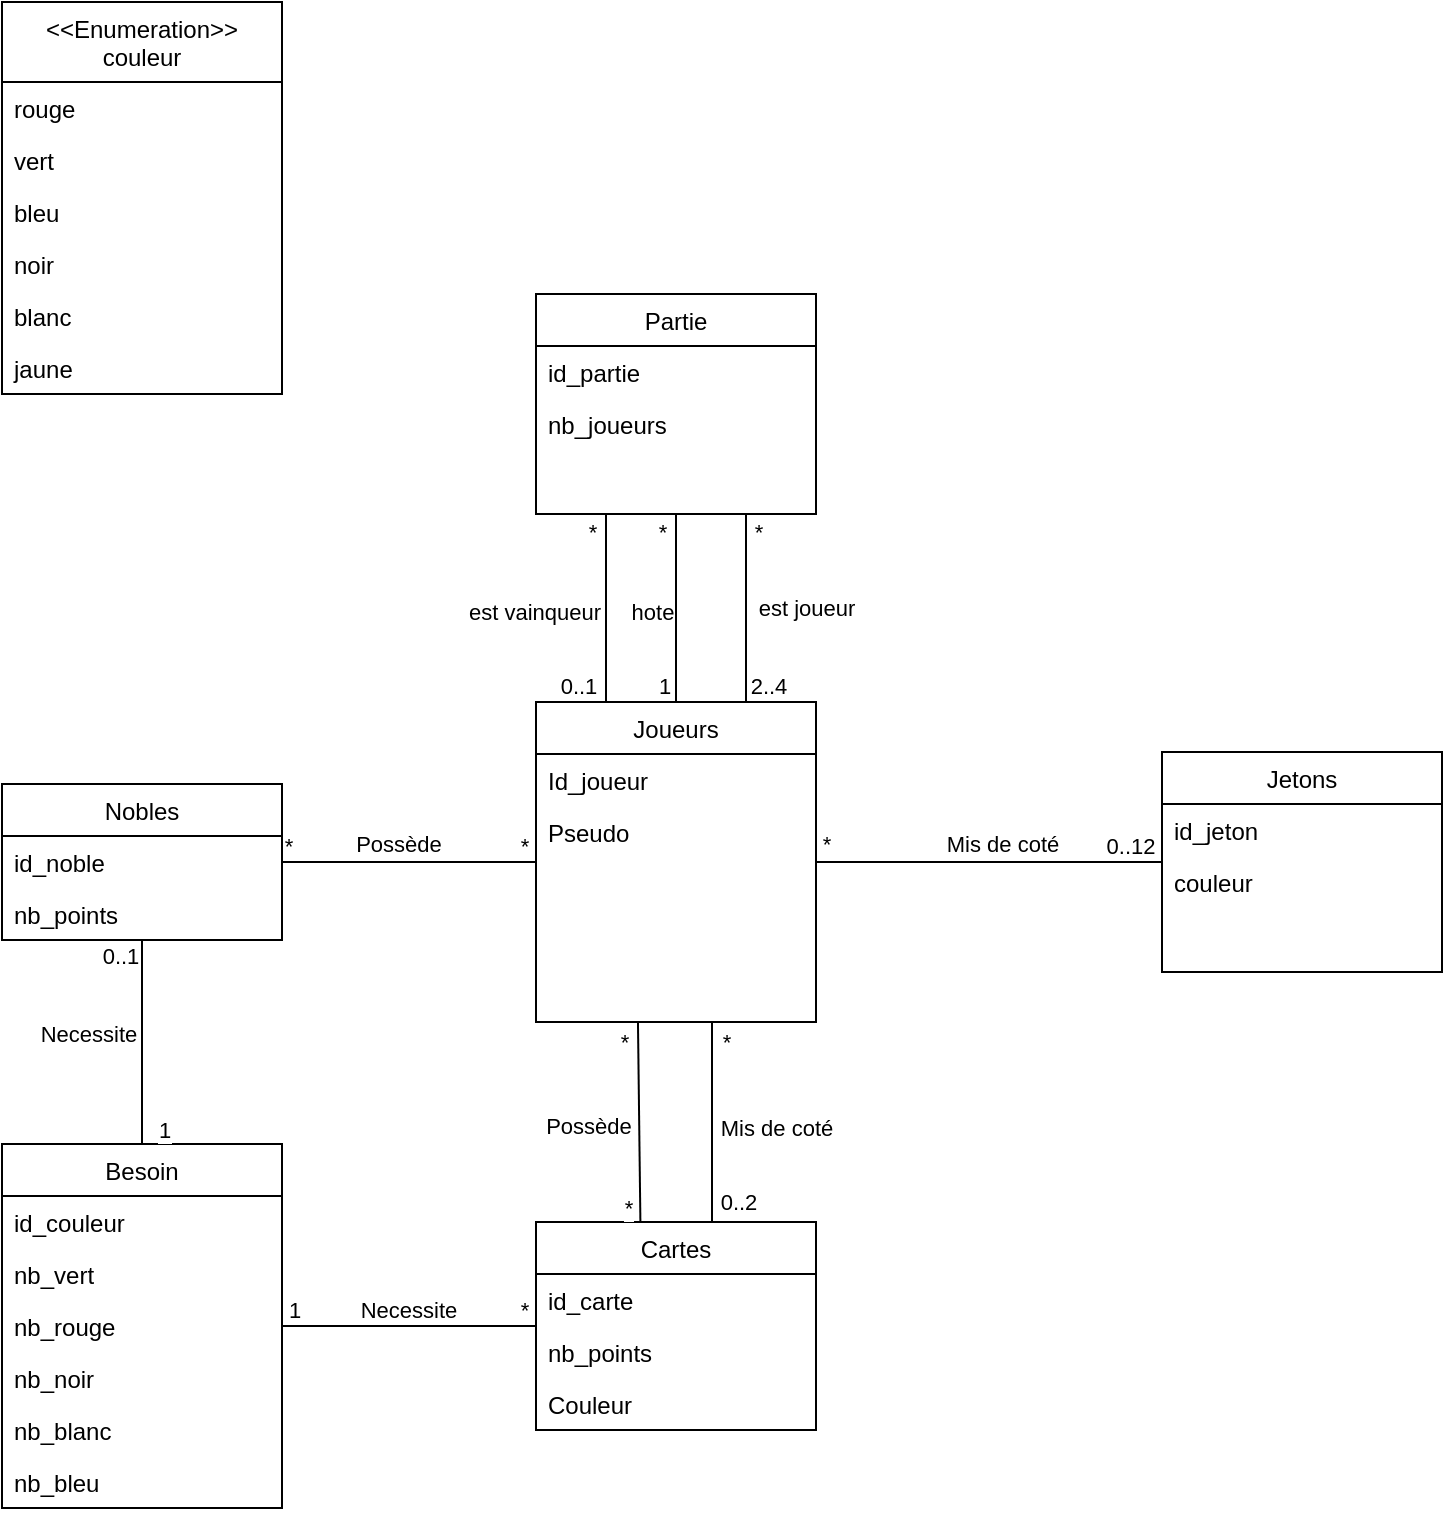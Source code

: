 <mxfile version="22.1.4" type="github">
  <diagram id="C5RBs43oDa-KdzZeNtuy" name="Page-1">
    <mxGraphModel dx="1050" dy="1782" grid="1" gridSize="10" guides="1" tooltips="1" connect="1" arrows="1" fold="1" page="1" pageScale="1" pageWidth="827" pageHeight="1169" math="0" shadow="0">
      <root>
        <mxCell id="WIyWlLk6GJQsqaUBKTNV-0" />
        <mxCell id="WIyWlLk6GJQsqaUBKTNV-1" parent="WIyWlLk6GJQsqaUBKTNV-0" />
        <mxCell id="2LHrE22rl46TA7Fi1NJV-0" value="Joueurs" style="swimlane;fontStyle=0;align=center;verticalAlign=top;childLayout=stackLayout;horizontal=1;startSize=26;horizontalStack=0;resizeParent=1;resizeLast=0;collapsible=1;marginBottom=0;rounded=0;shadow=0;strokeWidth=1;" parent="WIyWlLk6GJQsqaUBKTNV-1" vertex="1">
          <mxGeometry x="897" y="50" width="140" height="160" as="geometry">
            <mxRectangle x="550" y="140" width="160" height="26" as="alternateBounds" />
          </mxGeometry>
        </mxCell>
        <mxCell id="2LHrE22rl46TA7Fi1NJV-1" value="Id_joueur" style="text;align=left;verticalAlign=top;spacingLeft=4;spacingRight=4;overflow=hidden;rotatable=0;points=[[0,0.5],[1,0.5]];portConstraint=eastwest;" parent="2LHrE22rl46TA7Fi1NJV-0" vertex="1">
          <mxGeometry y="26" width="140" height="26" as="geometry" />
        </mxCell>
        <mxCell id="2LHrE22rl46TA7Fi1NJV-34" value="Pseudo" style="text;align=left;verticalAlign=top;spacingLeft=4;spacingRight=4;overflow=hidden;rotatable=0;points=[[0,0.5],[1,0.5]];portConstraint=eastwest;" parent="2LHrE22rl46TA7Fi1NJV-0" vertex="1">
          <mxGeometry y="52" width="140" height="26" as="geometry" />
        </mxCell>
        <mxCell id="2LHrE22rl46TA7Fi1NJV-9" value="Cartes" style="swimlane;fontStyle=0;align=center;verticalAlign=top;childLayout=stackLayout;horizontal=1;startSize=26;horizontalStack=0;resizeParent=1;resizeLast=0;collapsible=1;marginBottom=0;rounded=0;shadow=0;strokeWidth=1;" parent="WIyWlLk6GJQsqaUBKTNV-1" vertex="1">
          <mxGeometry x="897" y="310" width="140" height="104" as="geometry">
            <mxRectangle x="550" y="140" width="160" height="26" as="alternateBounds" />
          </mxGeometry>
        </mxCell>
        <mxCell id="2LHrE22rl46TA7Fi1NJV-50" value="id_carte" style="text;align=left;verticalAlign=top;spacingLeft=4;spacingRight=4;overflow=hidden;rotatable=0;points=[[0,0.5],[1,0.5]];portConstraint=eastwest;" parent="2LHrE22rl46TA7Fi1NJV-9" vertex="1">
          <mxGeometry y="26" width="140" height="26" as="geometry" />
        </mxCell>
        <mxCell id="2LHrE22rl46TA7Fi1NJV-10" value="nb_points" style="text;align=left;verticalAlign=top;spacingLeft=4;spacingRight=4;overflow=hidden;rotatable=0;points=[[0,0.5],[1,0.5]];portConstraint=eastwest;" parent="2LHrE22rl46TA7Fi1NJV-9" vertex="1">
          <mxGeometry y="52" width="140" height="26" as="geometry" />
        </mxCell>
        <mxCell id="eFTHYfon2pCEt5b85kIS-16" value="Couleur" style="text;align=left;verticalAlign=top;spacingLeft=4;spacingRight=4;overflow=hidden;rotatable=0;points=[[0,0.5],[1,0.5]];portConstraint=eastwest;" parent="2LHrE22rl46TA7Fi1NJV-9" vertex="1">
          <mxGeometry y="78" width="140" height="26" as="geometry" />
        </mxCell>
        <mxCell id="2LHrE22rl46TA7Fi1NJV-17" value="" style="endArrow=none;html=1;rounded=0;" parent="WIyWlLk6GJQsqaUBKTNV-1" edge="1">
          <mxGeometry width="50" height="50" relative="1" as="geometry">
            <mxPoint x="949.204" y="310" as="sourcePoint" />
            <mxPoint x="947.98" y="210" as="targetPoint" />
          </mxGeometry>
        </mxCell>
        <mxCell id="2LHrE22rl46TA7Fi1NJV-18" value="Possède" style="edgeLabel;html=1;align=center;verticalAlign=middle;resizable=0;points=[];" parent="2LHrE22rl46TA7Fi1NJV-17" vertex="1" connectable="0">
          <mxGeometry x="0.112" y="2" relative="1" as="geometry">
            <mxPoint x="-24" y="7" as="offset" />
          </mxGeometry>
        </mxCell>
        <mxCell id="2LHrE22rl46TA7Fi1NJV-24" value="*" style="edgeLabel;html=1;align=center;verticalAlign=middle;resizable=0;points=[];" parent="2LHrE22rl46TA7Fi1NJV-17" vertex="1" connectable="0">
          <mxGeometry x="0.888" y="1" relative="1" as="geometry">
            <mxPoint x="-6" y="4" as="offset" />
          </mxGeometry>
        </mxCell>
        <mxCell id="2LHrE22rl46TA7Fi1NJV-25" value="*" style="edgeLabel;html=1;align=center;verticalAlign=middle;resizable=0;points=[];" parent="2LHrE22rl46TA7Fi1NJV-17" vertex="1" connectable="0">
          <mxGeometry x="-0.81" y="-3" relative="1" as="geometry">
            <mxPoint x="-9" y="2" as="offset" />
          </mxGeometry>
        </mxCell>
        <mxCell id="2LHrE22rl46TA7Fi1NJV-19" value="" style="endArrow=none;html=1;rounded=0;" parent="WIyWlLk6GJQsqaUBKTNV-1" edge="1">
          <mxGeometry width="50" height="50" relative="1" as="geometry">
            <mxPoint x="985.0" y="310" as="sourcePoint" />
            <mxPoint x="985.0" y="210" as="targetPoint" />
          </mxGeometry>
        </mxCell>
        <mxCell id="2LHrE22rl46TA7Fi1NJV-20" value="Mis de coté" style="edgeLabel;html=1;align=center;verticalAlign=middle;resizable=0;points=[];" parent="2LHrE22rl46TA7Fi1NJV-19" vertex="1" connectable="0">
          <mxGeometry x="0.112" y="2" relative="1" as="geometry">
            <mxPoint x="34" y="8" as="offset" />
          </mxGeometry>
        </mxCell>
        <mxCell id="2LHrE22rl46TA7Fi1NJV-21" value="0..2" style="edgeLabel;html=1;align=center;verticalAlign=middle;resizable=0;points=[];" parent="2LHrE22rl46TA7Fi1NJV-19" vertex="1" connectable="0">
          <mxGeometry x="0.75" relative="1" as="geometry">
            <mxPoint x="13" y="77" as="offset" />
          </mxGeometry>
        </mxCell>
        <mxCell id="2LHrE22rl46TA7Fi1NJV-23" value="*" style="edgeLabel;html=1;align=center;verticalAlign=middle;resizable=0;points=[];" parent="2LHrE22rl46TA7Fi1NJV-19" vertex="1" connectable="0">
          <mxGeometry x="0.777" relative="1" as="geometry">
            <mxPoint x="7" y="-1" as="offset" />
          </mxGeometry>
        </mxCell>
        <mxCell id="2LHrE22rl46TA7Fi1NJV-26" value="Jetons" style="swimlane;fontStyle=0;align=center;verticalAlign=top;childLayout=stackLayout;horizontal=1;startSize=26;horizontalStack=0;resizeParent=1;resizeLast=0;collapsible=1;marginBottom=0;rounded=0;shadow=0;strokeWidth=1;" parent="WIyWlLk6GJQsqaUBKTNV-1" vertex="1">
          <mxGeometry x="1210" y="75" width="140" height="110" as="geometry">
            <mxRectangle x="550" y="140" width="160" height="26" as="alternateBounds" />
          </mxGeometry>
        </mxCell>
        <mxCell id="2LHrE22rl46TA7Fi1NJV-27" value="id_jeton" style="text;align=left;verticalAlign=top;spacingLeft=4;spacingRight=4;overflow=hidden;rotatable=0;points=[[0,0.5],[1,0.5]];portConstraint=eastwest;" parent="2LHrE22rl46TA7Fi1NJV-26" vertex="1">
          <mxGeometry y="26" width="140" height="26" as="geometry" />
        </mxCell>
        <mxCell id="2LHrE22rl46TA7Fi1NJV-28" value="couleur" style="text;align=left;verticalAlign=top;spacingLeft=4;spacingRight=4;overflow=hidden;rotatable=0;points=[[0,0.5],[1,0.5]];portConstraint=eastwest;rounded=0;shadow=0;html=0;" parent="2LHrE22rl46TA7Fi1NJV-26" vertex="1">
          <mxGeometry y="52" width="140" height="26" as="geometry" />
        </mxCell>
        <mxCell id="2LHrE22rl46TA7Fi1NJV-30" value="" style="endArrow=none;html=1;rounded=0;" parent="WIyWlLk6GJQsqaUBKTNV-1" source="2LHrE22rl46TA7Fi1NJV-0" target="2LHrE22rl46TA7Fi1NJV-26" edge="1">
          <mxGeometry width="50" height="50" relative="1" as="geometry">
            <mxPoint x="995.0" y="320" as="sourcePoint" />
            <mxPoint x="995.0" y="220" as="targetPoint" />
          </mxGeometry>
        </mxCell>
        <mxCell id="2LHrE22rl46TA7Fi1NJV-31" value="Mis de coté" style="edgeLabel;html=1;align=center;verticalAlign=middle;resizable=0;points=[];" parent="2LHrE22rl46TA7Fi1NJV-30" vertex="1" connectable="0">
          <mxGeometry x="0.112" y="2" relative="1" as="geometry">
            <mxPoint x="-3" y="-7" as="offset" />
          </mxGeometry>
        </mxCell>
        <mxCell id="2LHrE22rl46TA7Fi1NJV-32" value="*" style="edgeLabel;html=1;align=center;verticalAlign=middle;resizable=0;points=[];" parent="2LHrE22rl46TA7Fi1NJV-30" vertex="1" connectable="0">
          <mxGeometry x="0.75" relative="1" as="geometry">
            <mxPoint x="-147" y="-9" as="offset" />
          </mxGeometry>
        </mxCell>
        <mxCell id="2LHrE22rl46TA7Fi1NJV-33" value="0..12" style="edgeLabel;html=1;align=center;verticalAlign=middle;resizable=0;points=[];" parent="2LHrE22rl46TA7Fi1NJV-30" vertex="1" connectable="0">
          <mxGeometry x="0.777" relative="1" as="geometry">
            <mxPoint x="3" y="-8" as="offset" />
          </mxGeometry>
        </mxCell>
        <mxCell id="2LHrE22rl46TA7Fi1NJV-39" value="" style="endArrow=none;html=1;rounded=0;exitX=0.75;exitY=1;exitDx=0;exitDy=0;entryX=0.75;entryY=0;entryDx=0;entryDy=0;" parent="WIyWlLk6GJQsqaUBKTNV-1" source="2LHrE22rl46TA7Fi1NJV-43" target="2LHrE22rl46TA7Fi1NJV-0" edge="1">
          <mxGeometry width="50" height="50" relative="1" as="geometry">
            <mxPoint x="1130" y="-30" as="sourcePoint" />
            <mxPoint x="1303" y="-30" as="targetPoint" />
          </mxGeometry>
        </mxCell>
        <mxCell id="2LHrE22rl46TA7Fi1NJV-40" value="est joueur" style="edgeLabel;html=1;align=center;verticalAlign=middle;resizable=0;points=[];" parent="2LHrE22rl46TA7Fi1NJV-39" vertex="1" connectable="0">
          <mxGeometry x="0.112" y="2" relative="1" as="geometry">
            <mxPoint x="28" y="-6" as="offset" />
          </mxGeometry>
        </mxCell>
        <mxCell id="2LHrE22rl46TA7Fi1NJV-41" value="*" style="edgeLabel;html=1;align=center;verticalAlign=middle;resizable=0;points=[];" parent="2LHrE22rl46TA7Fi1NJV-39" vertex="1" connectable="0">
          <mxGeometry x="0.75" relative="1" as="geometry">
            <mxPoint x="6" y="-74" as="offset" />
          </mxGeometry>
        </mxCell>
        <mxCell id="2LHrE22rl46TA7Fi1NJV-42" value="2..4" style="edgeLabel;html=1;align=center;verticalAlign=middle;resizable=0;points=[];" parent="2LHrE22rl46TA7Fi1NJV-39" vertex="1" connectable="0">
          <mxGeometry x="0.777" relative="1" as="geometry">
            <mxPoint x="11" y="2" as="offset" />
          </mxGeometry>
        </mxCell>
        <mxCell id="2LHrE22rl46TA7Fi1NJV-43" value="Partie" style="swimlane;fontStyle=0;align=center;verticalAlign=top;childLayout=stackLayout;horizontal=1;startSize=26;horizontalStack=0;resizeParent=1;resizeLast=0;collapsible=1;marginBottom=0;rounded=0;shadow=0;strokeWidth=1;" parent="WIyWlLk6GJQsqaUBKTNV-1" vertex="1">
          <mxGeometry x="897" y="-154" width="140" height="110" as="geometry">
            <mxRectangle x="550" y="140" width="160" height="26" as="alternateBounds" />
          </mxGeometry>
        </mxCell>
        <mxCell id="2LHrE22rl46TA7Fi1NJV-44" value="id_partie" style="text;align=left;verticalAlign=top;spacingLeft=4;spacingRight=4;overflow=hidden;rotatable=0;points=[[0,0.5],[1,0.5]];portConstraint=eastwest;" parent="2LHrE22rl46TA7Fi1NJV-43" vertex="1">
          <mxGeometry y="26" width="140" height="26" as="geometry" />
        </mxCell>
        <mxCell id="2LHrE22rl46TA7Fi1NJV-45" value="nb_joueurs" style="text;align=left;verticalAlign=top;spacingLeft=4;spacingRight=4;overflow=hidden;rotatable=0;points=[[0,0.5],[1,0.5]];portConstraint=eastwest;rounded=0;shadow=0;html=0;" parent="2LHrE22rl46TA7Fi1NJV-43" vertex="1">
          <mxGeometry y="52" width="140" height="26" as="geometry" />
        </mxCell>
        <mxCell id="2LHrE22rl46TA7Fi1NJV-46" value="" style="endArrow=none;html=1;rounded=0;exitX=0.25;exitY=1;exitDx=0;exitDy=0;entryX=0.25;entryY=0;entryDx=0;entryDy=0;" parent="WIyWlLk6GJQsqaUBKTNV-1" source="2LHrE22rl46TA7Fi1NJV-43" target="2LHrE22rl46TA7Fi1NJV-0" edge="1">
          <mxGeometry width="50" height="50" relative="1" as="geometry">
            <mxPoint x="820" y="-20" as="sourcePoint" />
            <mxPoint x="820" y="74" as="targetPoint" />
          </mxGeometry>
        </mxCell>
        <mxCell id="2LHrE22rl46TA7Fi1NJV-47" value="est vainqueur" style="edgeLabel;html=1;align=center;verticalAlign=middle;resizable=0;points=[];" parent="2LHrE22rl46TA7Fi1NJV-46" vertex="1" connectable="0">
          <mxGeometry x="0.112" y="2" relative="1" as="geometry">
            <mxPoint x="-38" y="-4" as="offset" />
          </mxGeometry>
        </mxCell>
        <mxCell id="2LHrE22rl46TA7Fi1NJV-48" value="*" style="edgeLabel;html=1;align=center;verticalAlign=middle;resizable=0;points=[];" parent="2LHrE22rl46TA7Fi1NJV-46" vertex="1" connectable="0">
          <mxGeometry x="0.75" relative="1" as="geometry">
            <mxPoint x="-7" y="-74" as="offset" />
          </mxGeometry>
        </mxCell>
        <mxCell id="2LHrE22rl46TA7Fi1NJV-49" value="0..1" style="edgeLabel;html=1;align=center;verticalAlign=middle;resizable=0;points=[];" parent="2LHrE22rl46TA7Fi1NJV-46" vertex="1" connectable="0">
          <mxGeometry x="0.777" relative="1" as="geometry">
            <mxPoint x="-14" y="2" as="offset" />
          </mxGeometry>
        </mxCell>
        <mxCell id="eFTHYfon2pCEt5b85kIS-1" value="Nobles" style="swimlane;fontStyle=0;align=center;verticalAlign=top;childLayout=stackLayout;horizontal=1;startSize=26;horizontalStack=0;resizeParent=1;resizeLast=0;collapsible=1;marginBottom=0;rounded=0;shadow=0;strokeWidth=1;" parent="WIyWlLk6GJQsqaUBKTNV-1" vertex="1">
          <mxGeometry x="630" y="91" width="140" height="78" as="geometry">
            <mxRectangle x="550" y="140" width="160" height="26" as="alternateBounds" />
          </mxGeometry>
        </mxCell>
        <mxCell id="eFTHYfon2pCEt5b85kIS-2" value="id_noble" style="text;align=left;verticalAlign=top;spacingLeft=4;spacingRight=4;overflow=hidden;rotatable=0;points=[[0,0.5],[1,0.5]];portConstraint=eastwest;" parent="eFTHYfon2pCEt5b85kIS-1" vertex="1">
          <mxGeometry y="26" width="140" height="26" as="geometry" />
        </mxCell>
        <mxCell id="eFTHYfon2pCEt5b85kIS-3" value="nb_points" style="text;align=left;verticalAlign=top;spacingLeft=4;spacingRight=4;overflow=hidden;rotatable=0;points=[[0,0.5],[1,0.5]];portConstraint=eastwest;rounded=0;shadow=0;html=0;" parent="eFTHYfon2pCEt5b85kIS-1" vertex="1">
          <mxGeometry y="52" width="140" height="26" as="geometry" />
        </mxCell>
        <mxCell id="eFTHYfon2pCEt5b85kIS-4" value="" style="endArrow=none;html=1;rounded=0;" parent="WIyWlLk6GJQsqaUBKTNV-1" source="eFTHYfon2pCEt5b85kIS-1" target="2LHrE22rl46TA7Fi1NJV-0" edge="1">
          <mxGeometry width="50" height="50" relative="1" as="geometry">
            <mxPoint x="959.204" y="320" as="sourcePoint" />
            <mxPoint x="957.98" y="220" as="targetPoint" />
          </mxGeometry>
        </mxCell>
        <mxCell id="eFTHYfon2pCEt5b85kIS-5" value="Possède" style="edgeLabel;html=1;align=center;verticalAlign=middle;resizable=0;points=[];" parent="eFTHYfon2pCEt5b85kIS-4" vertex="1" connectable="0">
          <mxGeometry x="0.112" y="2" relative="1" as="geometry">
            <mxPoint x="-13" y="-7" as="offset" />
          </mxGeometry>
        </mxCell>
        <mxCell id="eFTHYfon2pCEt5b85kIS-6" value="*" style="edgeLabel;html=1;align=center;verticalAlign=middle;resizable=0;points=[];" parent="eFTHYfon2pCEt5b85kIS-4" vertex="1" connectable="0">
          <mxGeometry x="0.888" y="1" relative="1" as="geometry">
            <mxPoint x="1" y="-7" as="offset" />
          </mxGeometry>
        </mxCell>
        <mxCell id="eFTHYfon2pCEt5b85kIS-7" value="*" style="edgeLabel;html=1;align=center;verticalAlign=middle;resizable=0;points=[];" parent="eFTHYfon2pCEt5b85kIS-4" vertex="1" connectable="0">
          <mxGeometry x="-0.81" y="-3" relative="1" as="geometry">
            <mxPoint x="-9" y="-11" as="offset" />
          </mxGeometry>
        </mxCell>
        <mxCell id="eFTHYfon2pCEt5b85kIS-9" value="" style="endArrow=none;html=1;rounded=0;" parent="WIyWlLk6GJQsqaUBKTNV-1" source="2LHrE22rl46TA7Fi1NJV-43" target="2LHrE22rl46TA7Fi1NJV-0" edge="1">
          <mxGeometry width="50" height="50" relative="1" as="geometry">
            <mxPoint x="942" y="-34" as="sourcePoint" />
            <mxPoint x="942" y="60" as="targetPoint" />
          </mxGeometry>
        </mxCell>
        <mxCell id="eFTHYfon2pCEt5b85kIS-10" value="hote" style="edgeLabel;html=1;align=center;verticalAlign=middle;resizable=0;points=[];" parent="eFTHYfon2pCEt5b85kIS-9" vertex="1" connectable="0">
          <mxGeometry x="0.112" y="2" relative="1" as="geometry">
            <mxPoint x="-14" y="-4" as="offset" />
          </mxGeometry>
        </mxCell>
        <mxCell id="eFTHYfon2pCEt5b85kIS-11" value="*" style="edgeLabel;html=1;align=center;verticalAlign=middle;resizable=0;points=[];" parent="eFTHYfon2pCEt5b85kIS-9" vertex="1" connectable="0">
          <mxGeometry x="0.75" relative="1" as="geometry">
            <mxPoint x="-7" y="-74" as="offset" />
          </mxGeometry>
        </mxCell>
        <mxCell id="eFTHYfon2pCEt5b85kIS-12" value="1" style="edgeLabel;html=1;align=center;verticalAlign=middle;resizable=0;points=[];" parent="eFTHYfon2pCEt5b85kIS-9" vertex="1" connectable="0">
          <mxGeometry x="0.777" relative="1" as="geometry">
            <mxPoint x="-6" y="2" as="offset" />
          </mxGeometry>
        </mxCell>
        <mxCell id="eFTHYfon2pCEt5b85kIS-13" value="Besoin" style="swimlane;fontStyle=0;align=center;verticalAlign=top;childLayout=stackLayout;horizontal=1;startSize=26;horizontalStack=0;resizeParent=1;resizeLast=0;collapsible=1;marginBottom=0;rounded=0;shadow=0;strokeWidth=1;" parent="WIyWlLk6GJQsqaUBKTNV-1" vertex="1">
          <mxGeometry x="630" y="271" width="140" height="182" as="geometry">
            <mxRectangle x="550" y="140" width="160" height="26" as="alternateBounds" />
          </mxGeometry>
        </mxCell>
        <mxCell id="eFTHYfon2pCEt5b85kIS-14" value="id_couleur" style="text;align=left;verticalAlign=top;spacingLeft=4;spacingRight=4;overflow=hidden;rotatable=0;points=[[0,0.5],[1,0.5]];portConstraint=eastwest;" parent="eFTHYfon2pCEt5b85kIS-13" vertex="1">
          <mxGeometry y="26" width="140" height="26" as="geometry" />
        </mxCell>
        <mxCell id="eFTHYfon2pCEt5b85kIS-29" value="nb_vert" style="text;align=left;verticalAlign=top;spacingLeft=4;spacingRight=4;overflow=hidden;rotatable=0;points=[[0,0.5],[1,0.5]];portConstraint=eastwest;" parent="eFTHYfon2pCEt5b85kIS-13" vertex="1">
          <mxGeometry y="52" width="140" height="26" as="geometry" />
        </mxCell>
        <mxCell id="eFTHYfon2pCEt5b85kIS-33" value="nb_rouge" style="text;align=left;verticalAlign=top;spacingLeft=4;spacingRight=4;overflow=hidden;rotatable=0;points=[[0,0.5],[1,0.5]];portConstraint=eastwest;" parent="eFTHYfon2pCEt5b85kIS-13" vertex="1">
          <mxGeometry y="78" width="140" height="26" as="geometry" />
        </mxCell>
        <mxCell id="eFTHYfon2pCEt5b85kIS-35" value="nb_noir" style="text;align=left;verticalAlign=top;spacingLeft=4;spacingRight=4;overflow=hidden;rotatable=0;points=[[0,0.5],[1,0.5]];portConstraint=eastwest;" parent="eFTHYfon2pCEt5b85kIS-13" vertex="1">
          <mxGeometry y="104" width="140" height="26" as="geometry" />
        </mxCell>
        <mxCell id="eFTHYfon2pCEt5b85kIS-34" value="nb_blanc" style="text;align=left;verticalAlign=top;spacingLeft=4;spacingRight=4;overflow=hidden;rotatable=0;points=[[0,0.5],[1,0.5]];portConstraint=eastwest;" parent="eFTHYfon2pCEt5b85kIS-13" vertex="1">
          <mxGeometry y="130" width="140" height="26" as="geometry" />
        </mxCell>
        <mxCell id="eFTHYfon2pCEt5b85kIS-36" value="nb_bleu" style="text;align=left;verticalAlign=top;spacingLeft=4;spacingRight=4;overflow=hidden;rotatable=0;points=[[0,0.5],[1,0.5]];portConstraint=eastwest;" parent="eFTHYfon2pCEt5b85kIS-13" vertex="1">
          <mxGeometry y="156" width="140" height="26" as="geometry" />
        </mxCell>
        <mxCell id="eFTHYfon2pCEt5b85kIS-18" value="" style="endArrow=none;html=1;rounded=0;" parent="WIyWlLk6GJQsqaUBKTNV-1" source="eFTHYfon2pCEt5b85kIS-1" target="eFTHYfon2pCEt5b85kIS-13" edge="1">
          <mxGeometry width="50" height="50" relative="1" as="geometry">
            <mxPoint x="780" y="140" as="sourcePoint" />
            <mxPoint x="907" y="140" as="targetPoint" />
          </mxGeometry>
        </mxCell>
        <mxCell id="eFTHYfon2pCEt5b85kIS-19" value="Necessite" style="edgeLabel;html=1;align=center;verticalAlign=middle;resizable=0;points=[];" parent="eFTHYfon2pCEt5b85kIS-18" vertex="1" connectable="0">
          <mxGeometry x="0.112" y="2" relative="1" as="geometry">
            <mxPoint x="-29" y="-10" as="offset" />
          </mxGeometry>
        </mxCell>
        <mxCell id="eFTHYfon2pCEt5b85kIS-20" value="1" style="edgeLabel;html=1;align=center;verticalAlign=middle;resizable=0;points=[];" parent="eFTHYfon2pCEt5b85kIS-18" vertex="1" connectable="0">
          <mxGeometry x="0.888" y="1" relative="1" as="geometry">
            <mxPoint x="10" y="-2" as="offset" />
          </mxGeometry>
        </mxCell>
        <mxCell id="eFTHYfon2pCEt5b85kIS-21" value="0..1" style="edgeLabel;html=1;align=center;verticalAlign=middle;resizable=0;points=[];" parent="eFTHYfon2pCEt5b85kIS-18" vertex="1" connectable="0">
          <mxGeometry x="-0.81" y="-3" relative="1" as="geometry">
            <mxPoint x="-8" y="-2" as="offset" />
          </mxGeometry>
        </mxCell>
        <mxCell id="eFTHYfon2pCEt5b85kIS-22" value="" style="endArrow=none;html=1;rounded=0;" parent="WIyWlLk6GJQsqaUBKTNV-1" source="2LHrE22rl46TA7Fi1NJV-9" target="eFTHYfon2pCEt5b85kIS-13" edge="1">
          <mxGeometry width="50" height="50" relative="1" as="geometry">
            <mxPoint x="710" y="179" as="sourcePoint" />
            <mxPoint x="710" y="310" as="targetPoint" />
          </mxGeometry>
        </mxCell>
        <mxCell id="eFTHYfon2pCEt5b85kIS-23" value="Necessite" style="edgeLabel;html=1;align=center;verticalAlign=middle;resizable=0;points=[];" parent="eFTHYfon2pCEt5b85kIS-22" vertex="1" connectable="0">
          <mxGeometry x="0.112" y="2" relative="1" as="geometry">
            <mxPoint x="6" y="-10" as="offset" />
          </mxGeometry>
        </mxCell>
        <mxCell id="eFTHYfon2pCEt5b85kIS-24" value="1" style="edgeLabel;html=1;align=center;verticalAlign=middle;resizable=0;points=[];" parent="eFTHYfon2pCEt5b85kIS-22" vertex="1" connectable="0">
          <mxGeometry x="0.888" y="1" relative="1" as="geometry">
            <mxPoint x="-1" y="-9" as="offset" />
          </mxGeometry>
        </mxCell>
        <mxCell id="eFTHYfon2pCEt5b85kIS-25" value="*" style="edgeLabel;html=1;align=center;verticalAlign=middle;resizable=0;points=[];" parent="eFTHYfon2pCEt5b85kIS-22" vertex="1" connectable="0">
          <mxGeometry x="-0.81" y="-3" relative="1" as="geometry">
            <mxPoint x="6" y="-5" as="offset" />
          </mxGeometry>
        </mxCell>
        <mxCell id="eFTHYfon2pCEt5b85kIS-26" value="&lt;&lt;Enumeration&gt;&gt;&#xa;couleur" style="swimlane;fontStyle=0;align=center;verticalAlign=top;childLayout=stackLayout;horizontal=1;startSize=40;horizontalStack=0;resizeParent=1;resizeLast=0;collapsible=1;marginBottom=0;rounded=0;shadow=0;strokeWidth=1;" parent="WIyWlLk6GJQsqaUBKTNV-1" vertex="1">
          <mxGeometry x="630" y="-300" width="140" height="196" as="geometry">
            <mxRectangle x="550" y="140" width="160" height="26" as="alternateBounds" />
          </mxGeometry>
        </mxCell>
        <mxCell id="eFTHYfon2pCEt5b85kIS-27" value="rouge" style="text;align=left;verticalAlign=top;spacingLeft=4;spacingRight=4;overflow=hidden;rotatable=0;points=[[0,0.5],[1,0.5]];portConstraint=eastwest;" parent="eFTHYfon2pCEt5b85kIS-26" vertex="1">
          <mxGeometry y="40" width="140" height="26" as="geometry" />
        </mxCell>
        <mxCell id="eFTHYfon2pCEt5b85kIS-28" value="vert" style="text;align=left;verticalAlign=top;spacingLeft=4;spacingRight=4;overflow=hidden;rotatable=0;points=[[0,0.5],[1,0.5]];portConstraint=eastwest;rounded=0;shadow=0;html=0;" parent="eFTHYfon2pCEt5b85kIS-26" vertex="1">
          <mxGeometry y="66" width="140" height="26" as="geometry" />
        </mxCell>
        <mxCell id="eFTHYfon2pCEt5b85kIS-39" value="bleu" style="text;align=left;verticalAlign=top;spacingLeft=4;spacingRight=4;overflow=hidden;rotatable=0;points=[[0,0.5],[1,0.5]];portConstraint=eastwest;rounded=0;shadow=0;html=0;" parent="eFTHYfon2pCEt5b85kIS-26" vertex="1">
          <mxGeometry y="92" width="140" height="26" as="geometry" />
        </mxCell>
        <mxCell id="eFTHYfon2pCEt5b85kIS-38" value="noir" style="text;align=left;verticalAlign=top;spacingLeft=4;spacingRight=4;overflow=hidden;rotatable=0;points=[[0,0.5],[1,0.5]];portConstraint=eastwest;rounded=0;shadow=0;html=0;" parent="eFTHYfon2pCEt5b85kIS-26" vertex="1">
          <mxGeometry y="118" width="140" height="26" as="geometry" />
        </mxCell>
        <mxCell id="eFTHYfon2pCEt5b85kIS-37" value="blanc" style="text;align=left;verticalAlign=top;spacingLeft=4;spacingRight=4;overflow=hidden;rotatable=0;points=[[0,0.5],[1,0.5]];portConstraint=eastwest;rounded=0;shadow=0;html=0;" parent="eFTHYfon2pCEt5b85kIS-26" vertex="1">
          <mxGeometry y="144" width="140" height="26" as="geometry" />
        </mxCell>
        <mxCell id="eFTHYfon2pCEt5b85kIS-40" value="jaune" style="text;align=left;verticalAlign=top;spacingLeft=4;spacingRight=4;overflow=hidden;rotatable=0;points=[[0,0.5],[1,0.5]];portConstraint=eastwest;rounded=0;shadow=0;html=0;" parent="eFTHYfon2pCEt5b85kIS-26" vertex="1">
          <mxGeometry y="170" width="140" height="26" as="geometry" />
        </mxCell>
      </root>
    </mxGraphModel>
  </diagram>
</mxfile>
